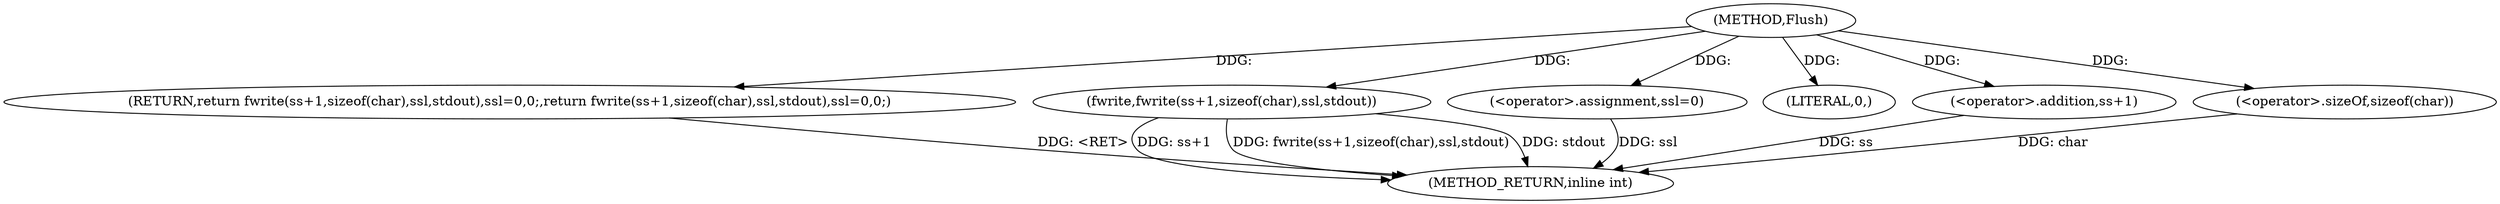 digraph "Flush" {  
"1000352" [label = "(METHOD,Flush)" ]
"1000369" [label = "(METHOD_RETURN,inline int)" ]
"1000354" [label = "(RETURN,return fwrite(ss+1,sizeof(char),ssl,stdout),ssl=0,0;,return fwrite(ss+1,sizeof(char),ssl,stdout),ssl=0,0;)" ]
"1000356" [label = "(fwrite,fwrite(ss+1,sizeof(char),ssl,stdout))" ]
"1000365" [label = "(<operator>.assignment,ssl=0)" ]
"1000368" [label = "(LITERAL,0,)" ]
"1000357" [label = "(<operator>.addition,ss+1)" ]
"1000360" [label = "(<operator>.sizeOf,sizeof(char))" ]
  "1000356" -> "1000369"  [ label = "DDG: ss+1"] 
  "1000356" -> "1000369"  [ label = "DDG: fwrite(ss+1,sizeof(char),ssl,stdout)"] 
  "1000365" -> "1000369"  [ label = "DDG: ssl"] 
  "1000354" -> "1000369"  [ label = "DDG: <RET>"] 
  "1000360" -> "1000369"  [ label = "DDG: char"] 
  "1000357" -> "1000369"  [ label = "DDG: ss"] 
  "1000356" -> "1000369"  [ label = "DDG: stdout"] 
  "1000352" -> "1000354"  [ label = "DDG: "] 
  "1000352" -> "1000356"  [ label = "DDG: "] 
  "1000352" -> "1000365"  [ label = "DDG: "] 
  "1000352" -> "1000368"  [ label = "DDG: "] 
  "1000352" -> "1000357"  [ label = "DDG: "] 
  "1000352" -> "1000360"  [ label = "DDG: "] 
}
